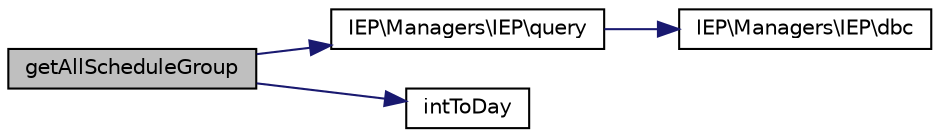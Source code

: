 digraph "getAllScheduleGroup"
{
  edge [fontname="Helvetica",fontsize="10",labelfontname="Helvetica",labelfontsize="10"];
  node [fontname="Helvetica",fontsize="10",shape=record];
  rankdir="LR";
  Node16 [label="getAllScheduleGroup",height=0.2,width=0.4,color="black", fillcolor="grey75", style="filled", fontcolor="black"];
  Node16 -> Node17 [color="midnightblue",fontsize="10",style="solid",fontname="Helvetica"];
  Node17 [label="IEP\\Managers\\IEP\\query",height=0.2,width=0.4,color="black", fillcolor="white", style="filled",URL="$class_i_e_p_1_1_managers_1_1_i_e_p.html#a9307862af9ee08f7f911c98ef756642d"];
  Node17 -> Node18 [color="midnightblue",fontsize="10",style="solid",fontname="Helvetica"];
  Node18 [label="IEP\\Managers\\IEP\\dbc",height=0.2,width=0.4,color="black", fillcolor="white", style="filled",URL="$class_i_e_p_1_1_managers_1_1_i_e_p.html#ae51244ccee8b1932cc60c3869d426f66"];
  Node16 -> Node19 [color="midnightblue",fontsize="10",style="solid",fontname="Helvetica"];
  Node19 [label="intToDay",height=0.2,width=0.4,color="black", fillcolor="white", style="filled",URL="$class_i_e_p_1_1_managers_1_1_schedule_manager.html#ac33dc213446b5be25f1183e4ff866dac"];
}
